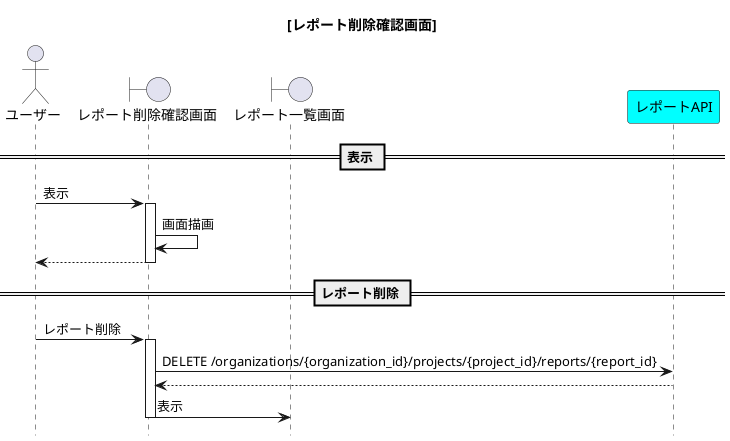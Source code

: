 @startuml{レポート削除確認画面.png}
title [レポート削除確認画面]
hide footbox

actor ユーザー as user
boundary レポート削除確認画面 as view_1
boundary レポート一覧画面 as view_2
participant レポートAPI as api_reports #cyan

== 表示 ==
user -> view_1:表示
activate view_1
    view_1 -> view_1 :画面描画
    view_1 --> user
deactivate view_1

== レポート削除 ==
user -> view_1 :レポート削除
activate view_1
    view_1 -> api_reports :DELETE /organizations/{organization_id}/projects/{project_id}/reports/{report_id}
    api_reports --> view_1
    view_1 -> view_2 :表示
deactivate view_1

@enduml
